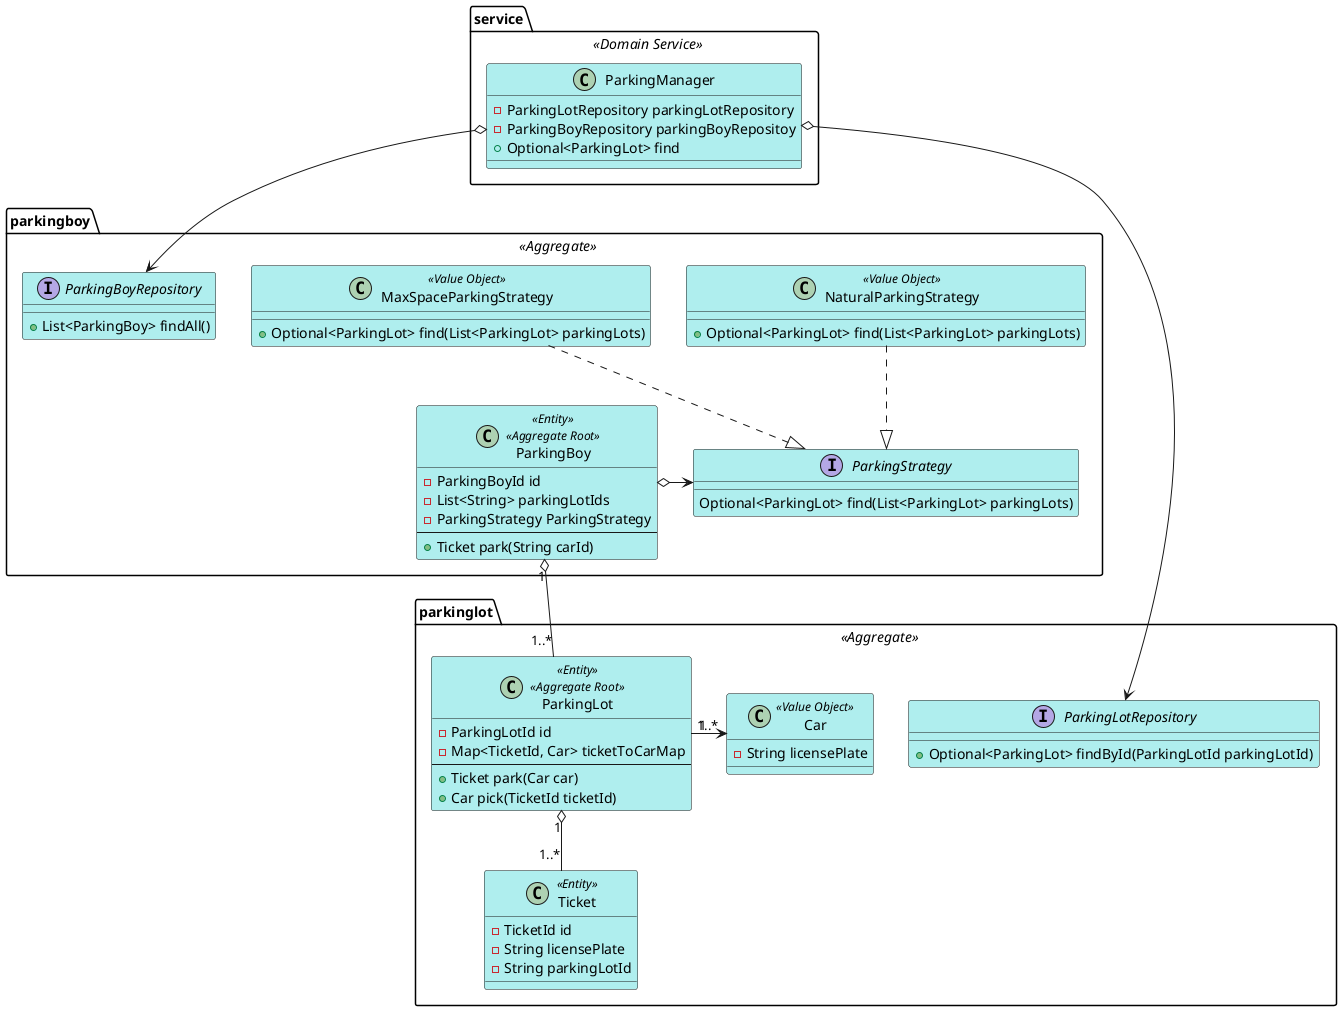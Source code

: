@startuml parkinglot
skinparam Shadowing false
skinparam class {
    BackgroundColor PaleTurquoise 
    ArrowCollor SeaGreen
}

package service <<Domain Service>> {
    class ParkingManager {
        -ParkingLotRepository parkingLotRepository
        -ParkingBoyRepository parkingBoyRepositoy
        +Optional<ParkingLot> find
    }
}

package parkingboy <<Aggregate>> {
    class ParkingBoy <<Entity>> <<Aggregate Root>>{
        -ParkingBoyId id
        -List<String> parkingLotIds
        -ParkingStrategy ParkingStrategy
        --
        +Ticket park(String carId)
    }

    interface ParkingStrategy  {
        Optional<ParkingLot> find(List<ParkingLot> parkingLots)
    }

    class NaturalParkingStrategy <<Value Object>> {
        +Optional<ParkingLot> find(List<ParkingLot> parkingLots)
    }

    class MaxSpaceParkingStrategy <<Value Object>> {
        +Optional<ParkingLot> find(List<ParkingLot> parkingLots)
    }

    interface ParkingBoyRepository {
        +List<ParkingBoy> findAll()
    }

    ParkingBoy o-> ParkingStrategy
    NaturalParkingStrategy ..|> ParkingStrategy
    MaxSpaceParkingStrategy ..|> ParkingStrategy
    ParkingManager o--> ParkingBoyRepository
}


package parkinglot <<Aggregate>> {
    class ParkingLot <<Entity>> <<Aggregate Root>> {
        -ParkingLotId id
        -Map<TicketId, Car> ticketToCarMap
        --
        +Ticket park(Car car)
        +Car pick(TicketId ticketId)
    }

    class Ticket <<Entity>> {
        -TicketId id
        -String licensePlate
        -String parkingLotId
    }

    class Car <<Value Object>> {
        -String licensePlate
    }

    interface ParkingLotRepository {
        +Optional<ParkingLot> findById(ParkingLotId parkingLotId)
    }

    ParkingLot "1" o-- "1..*" Ticket
    ParkingLot "1" -> "1..*" Car
    ParkingManager o--> ParkingLotRepository
}

ParkingBoy "1" o-- "1..*" ParkingLot

@enduml